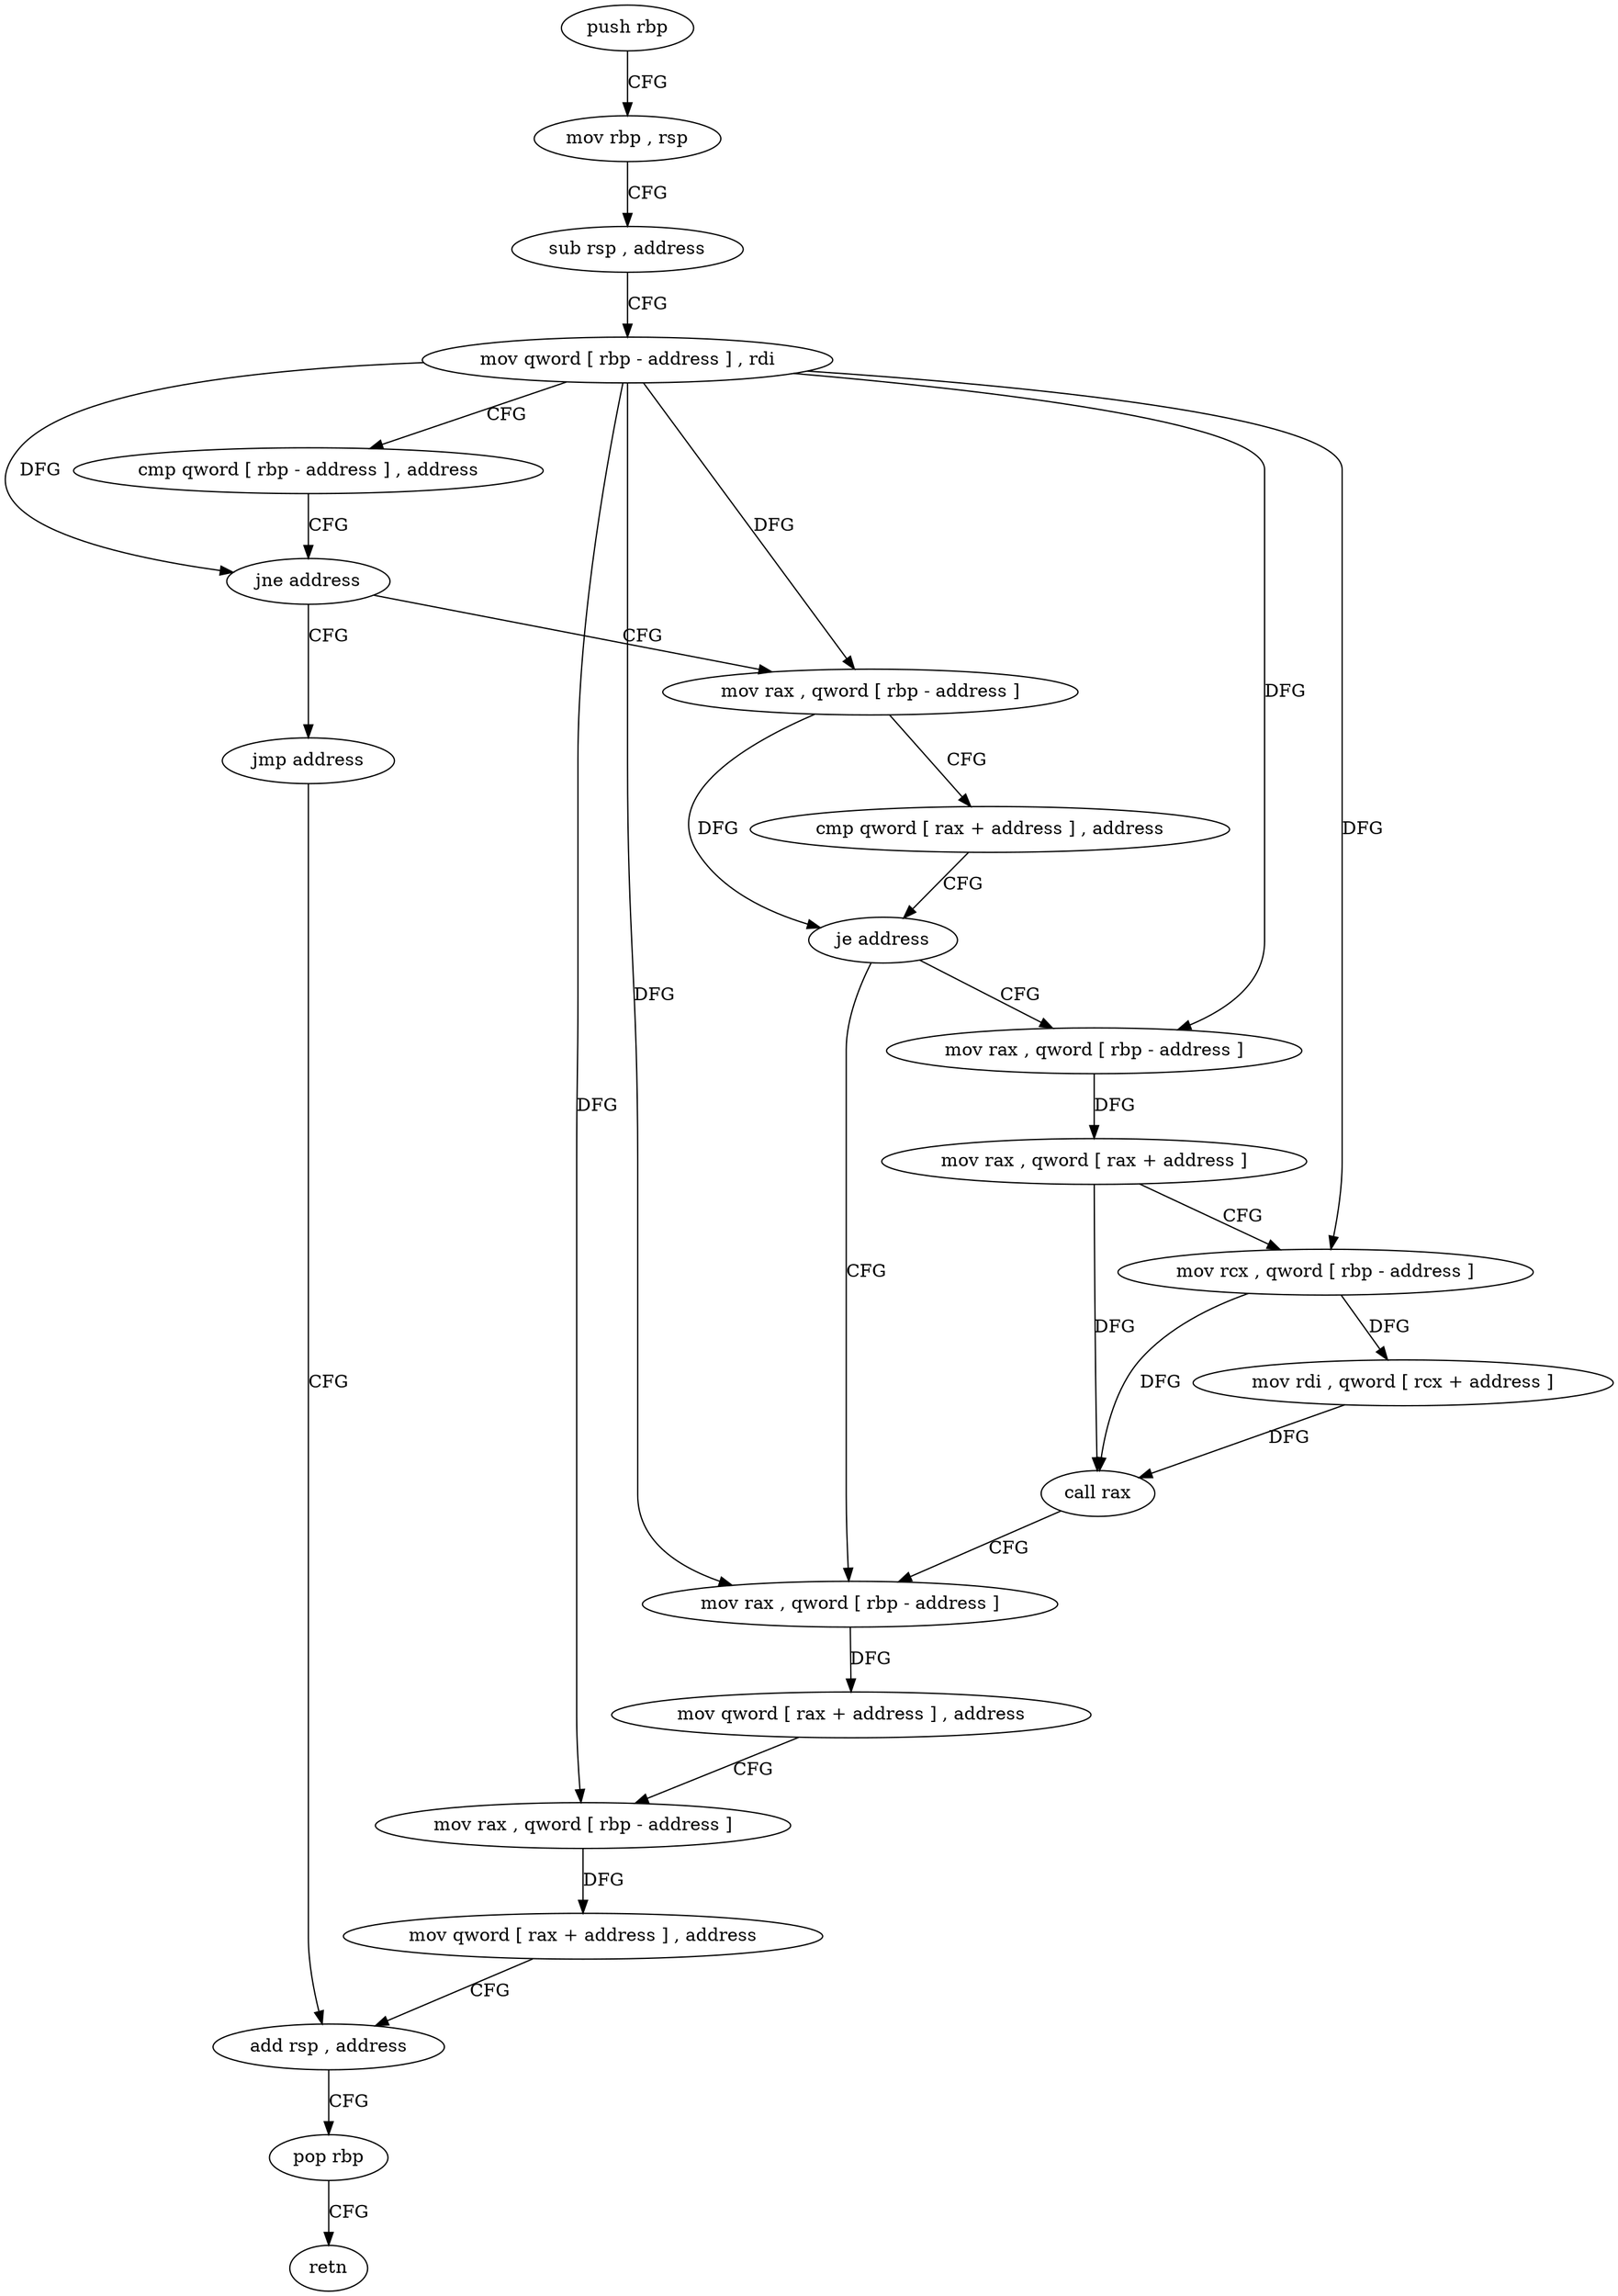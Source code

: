 digraph "func" {
"4403744" [label = "push rbp" ]
"4403745" [label = "mov rbp , rsp" ]
"4403748" [label = "sub rsp , address" ]
"4403752" [label = "mov qword [ rbp - address ] , rdi" ]
"4403756" [label = "cmp qword [ rbp - address ] , address" ]
"4403761" [label = "jne address" ]
"4403772" [label = "mov rax , qword [ rbp - address ]" ]
"4403767" [label = "jmp address" ]
"4403776" [label = "cmp qword [ rax + address ] , address" ]
"4403781" [label = "je address" ]
"4403805" [label = "mov rax , qword [ rbp - address ]" ]
"4403787" [label = "mov rax , qword [ rbp - address ]" ]
"4403829" [label = "add rsp , address" ]
"4403809" [label = "mov qword [ rax + address ] , address" ]
"4403817" [label = "mov rax , qword [ rbp - address ]" ]
"4403821" [label = "mov qword [ rax + address ] , address" ]
"4403791" [label = "mov rax , qword [ rax + address ]" ]
"4403795" [label = "mov rcx , qword [ rbp - address ]" ]
"4403799" [label = "mov rdi , qword [ rcx + address ]" ]
"4403803" [label = "call rax" ]
"4403833" [label = "pop rbp" ]
"4403834" [label = "retn" ]
"4403744" -> "4403745" [ label = "CFG" ]
"4403745" -> "4403748" [ label = "CFG" ]
"4403748" -> "4403752" [ label = "CFG" ]
"4403752" -> "4403756" [ label = "CFG" ]
"4403752" -> "4403761" [ label = "DFG" ]
"4403752" -> "4403772" [ label = "DFG" ]
"4403752" -> "4403805" [ label = "DFG" ]
"4403752" -> "4403817" [ label = "DFG" ]
"4403752" -> "4403787" [ label = "DFG" ]
"4403752" -> "4403795" [ label = "DFG" ]
"4403756" -> "4403761" [ label = "CFG" ]
"4403761" -> "4403772" [ label = "CFG" ]
"4403761" -> "4403767" [ label = "CFG" ]
"4403772" -> "4403776" [ label = "CFG" ]
"4403772" -> "4403781" [ label = "DFG" ]
"4403767" -> "4403829" [ label = "CFG" ]
"4403776" -> "4403781" [ label = "CFG" ]
"4403781" -> "4403805" [ label = "CFG" ]
"4403781" -> "4403787" [ label = "CFG" ]
"4403805" -> "4403809" [ label = "DFG" ]
"4403787" -> "4403791" [ label = "DFG" ]
"4403829" -> "4403833" [ label = "CFG" ]
"4403809" -> "4403817" [ label = "CFG" ]
"4403817" -> "4403821" [ label = "DFG" ]
"4403821" -> "4403829" [ label = "CFG" ]
"4403791" -> "4403795" [ label = "CFG" ]
"4403791" -> "4403803" [ label = "DFG" ]
"4403795" -> "4403799" [ label = "DFG" ]
"4403795" -> "4403803" [ label = "DFG" ]
"4403799" -> "4403803" [ label = "DFG" ]
"4403803" -> "4403805" [ label = "CFG" ]
"4403833" -> "4403834" [ label = "CFG" ]
}
